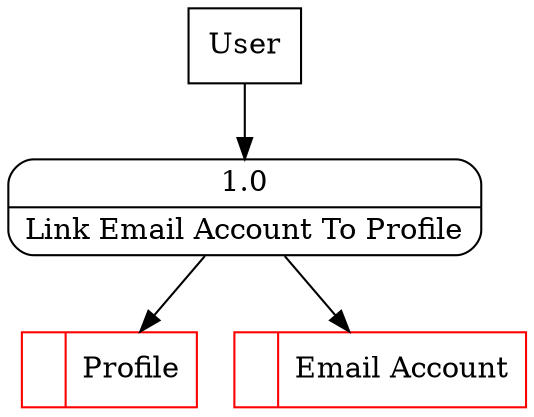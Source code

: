 digraph dfd2{ 
node[shape=record]
200 [label="<f0>  |<f1> Profile " color=red];
201 [label="<f0>  |<f1> Email Account " color=red];
202 [label="User" shape=box];
203 [label="{<f0> 1.0|<f1> Link Email Account To Profile }" shape=Mrecord];
202 -> 203
203 -> 201
203 -> 200
}